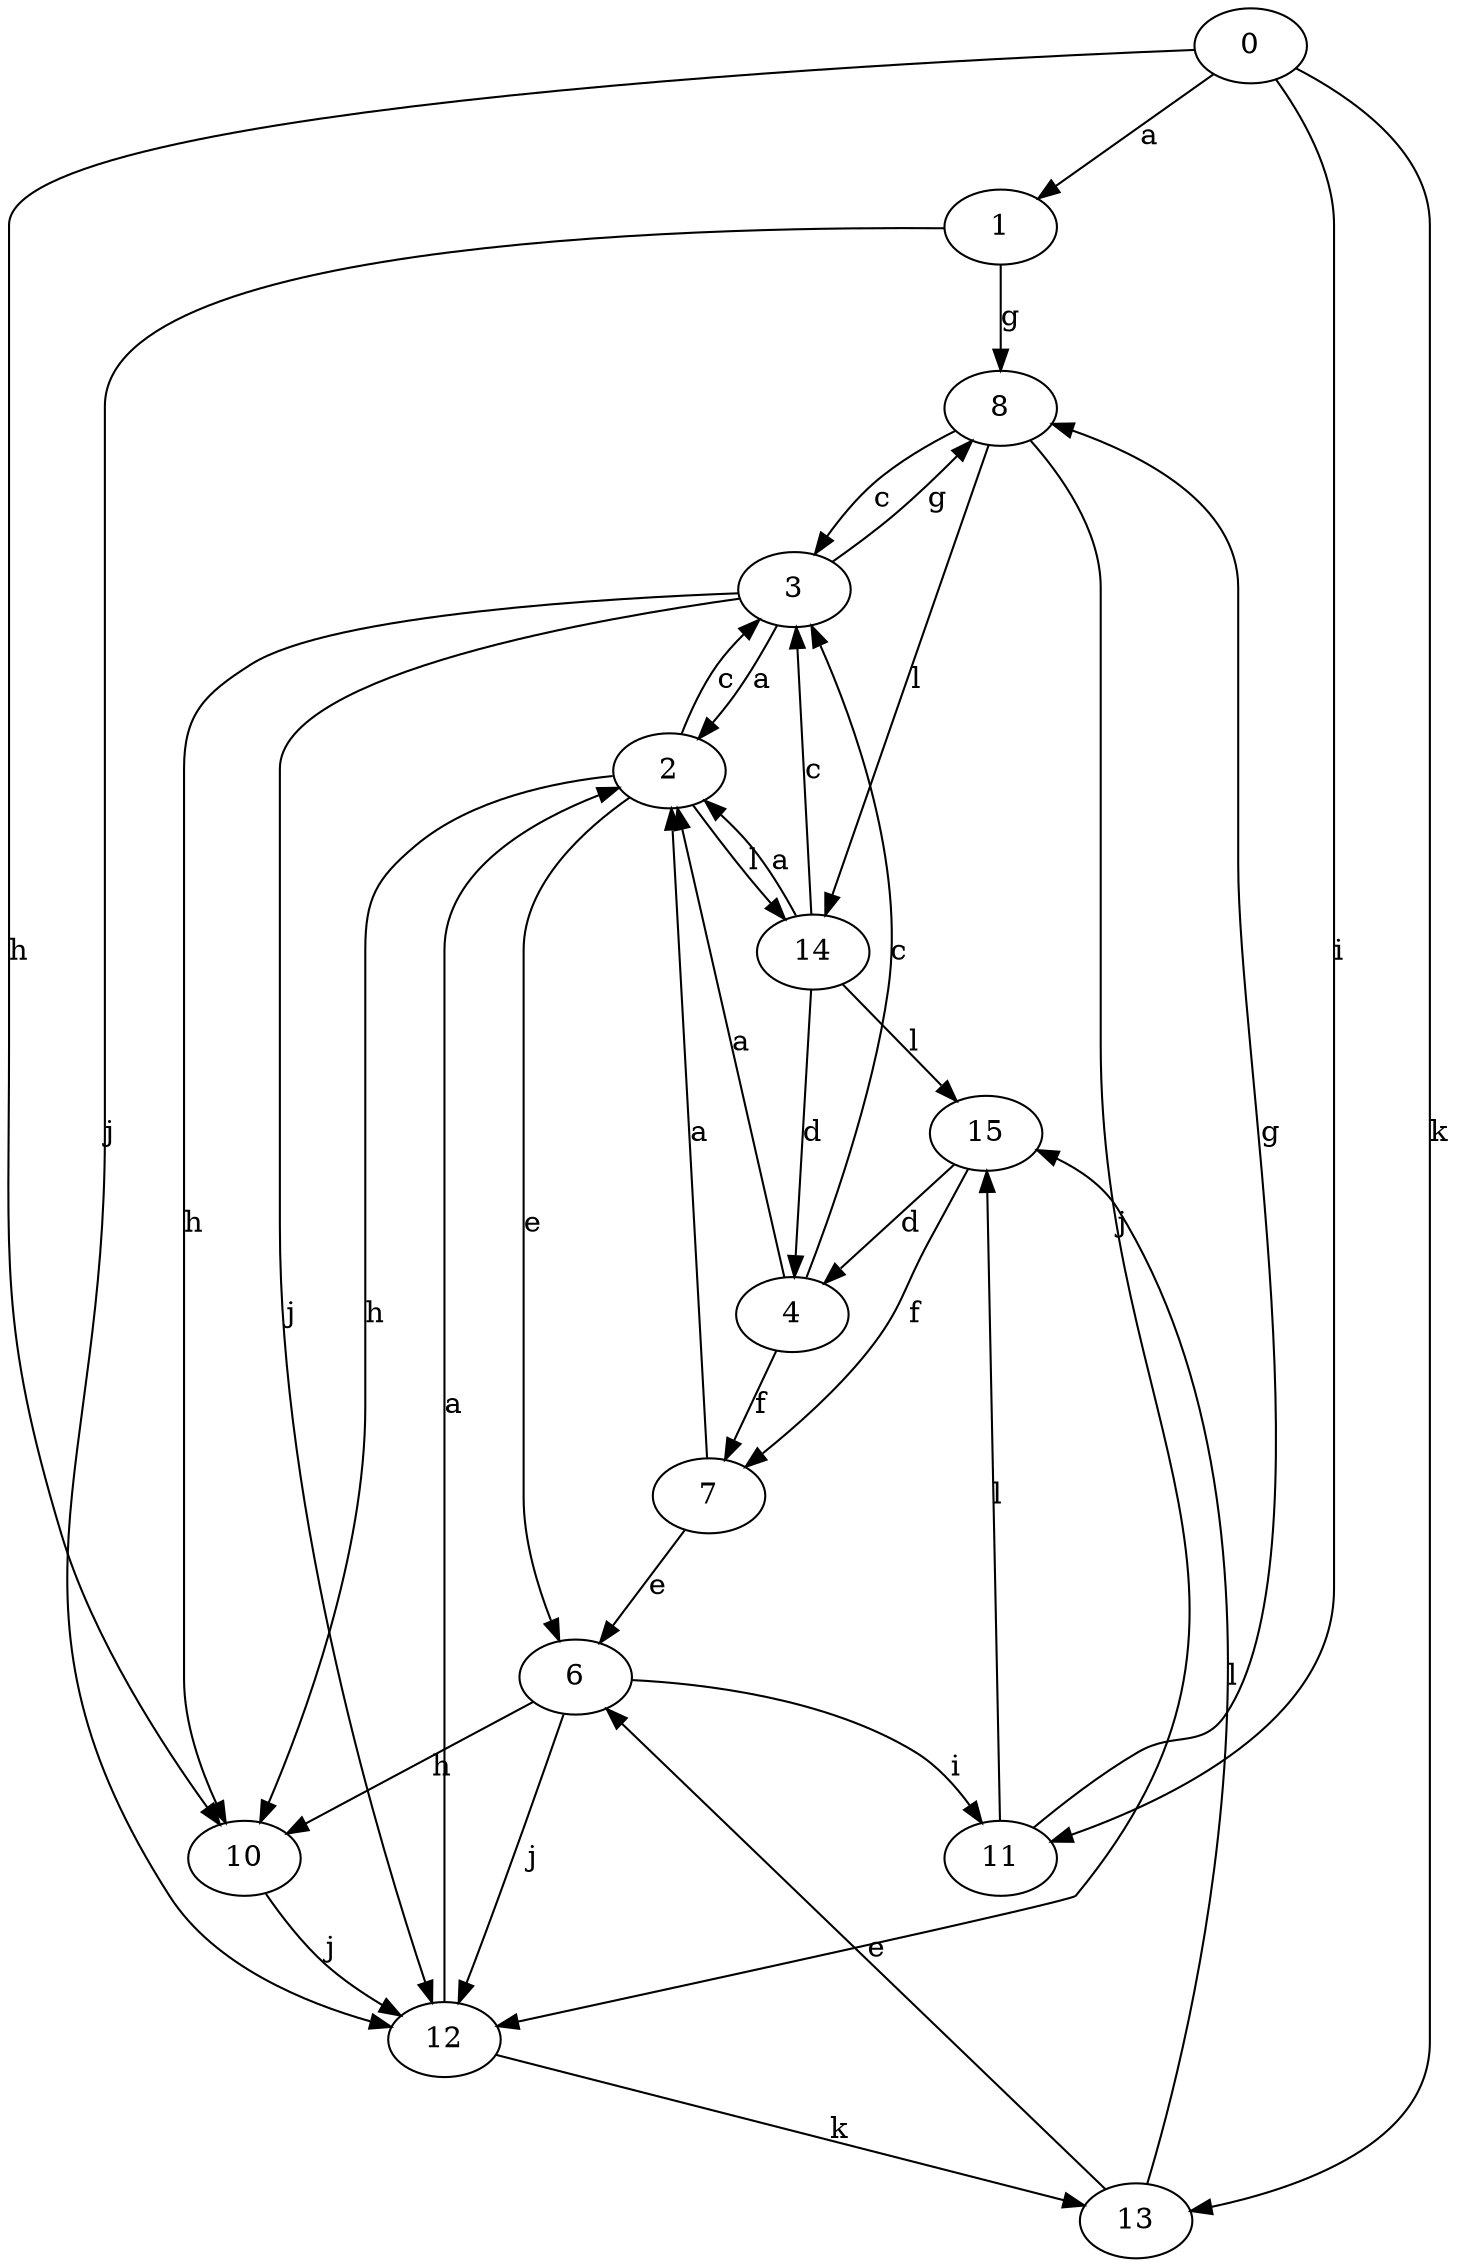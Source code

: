 strict digraph  {
1;
2;
3;
4;
0;
6;
7;
8;
10;
11;
12;
13;
14;
15;
1 -> 8  [label=g];
1 -> 12  [label=j];
2 -> 3  [label=c];
2 -> 6  [label=e];
2 -> 10  [label=h];
2 -> 14  [label=l];
3 -> 2  [label=a];
3 -> 8  [label=g];
3 -> 10  [label=h];
3 -> 12  [label=j];
4 -> 2  [label=a];
4 -> 3  [label=c];
4 -> 7  [label=f];
0 -> 1  [label=a];
0 -> 10  [label=h];
0 -> 11  [label=i];
0 -> 13  [label=k];
6 -> 10  [label=h];
6 -> 11  [label=i];
6 -> 12  [label=j];
7 -> 2  [label=a];
7 -> 6  [label=e];
8 -> 3  [label=c];
8 -> 12  [label=j];
8 -> 14  [label=l];
10 -> 12  [label=j];
11 -> 8  [label=g];
11 -> 15  [label=l];
12 -> 2  [label=a];
12 -> 13  [label=k];
13 -> 6  [label=e];
13 -> 15  [label=l];
14 -> 2  [label=a];
14 -> 3  [label=c];
14 -> 4  [label=d];
14 -> 15  [label=l];
15 -> 4  [label=d];
15 -> 7  [label=f];
}
